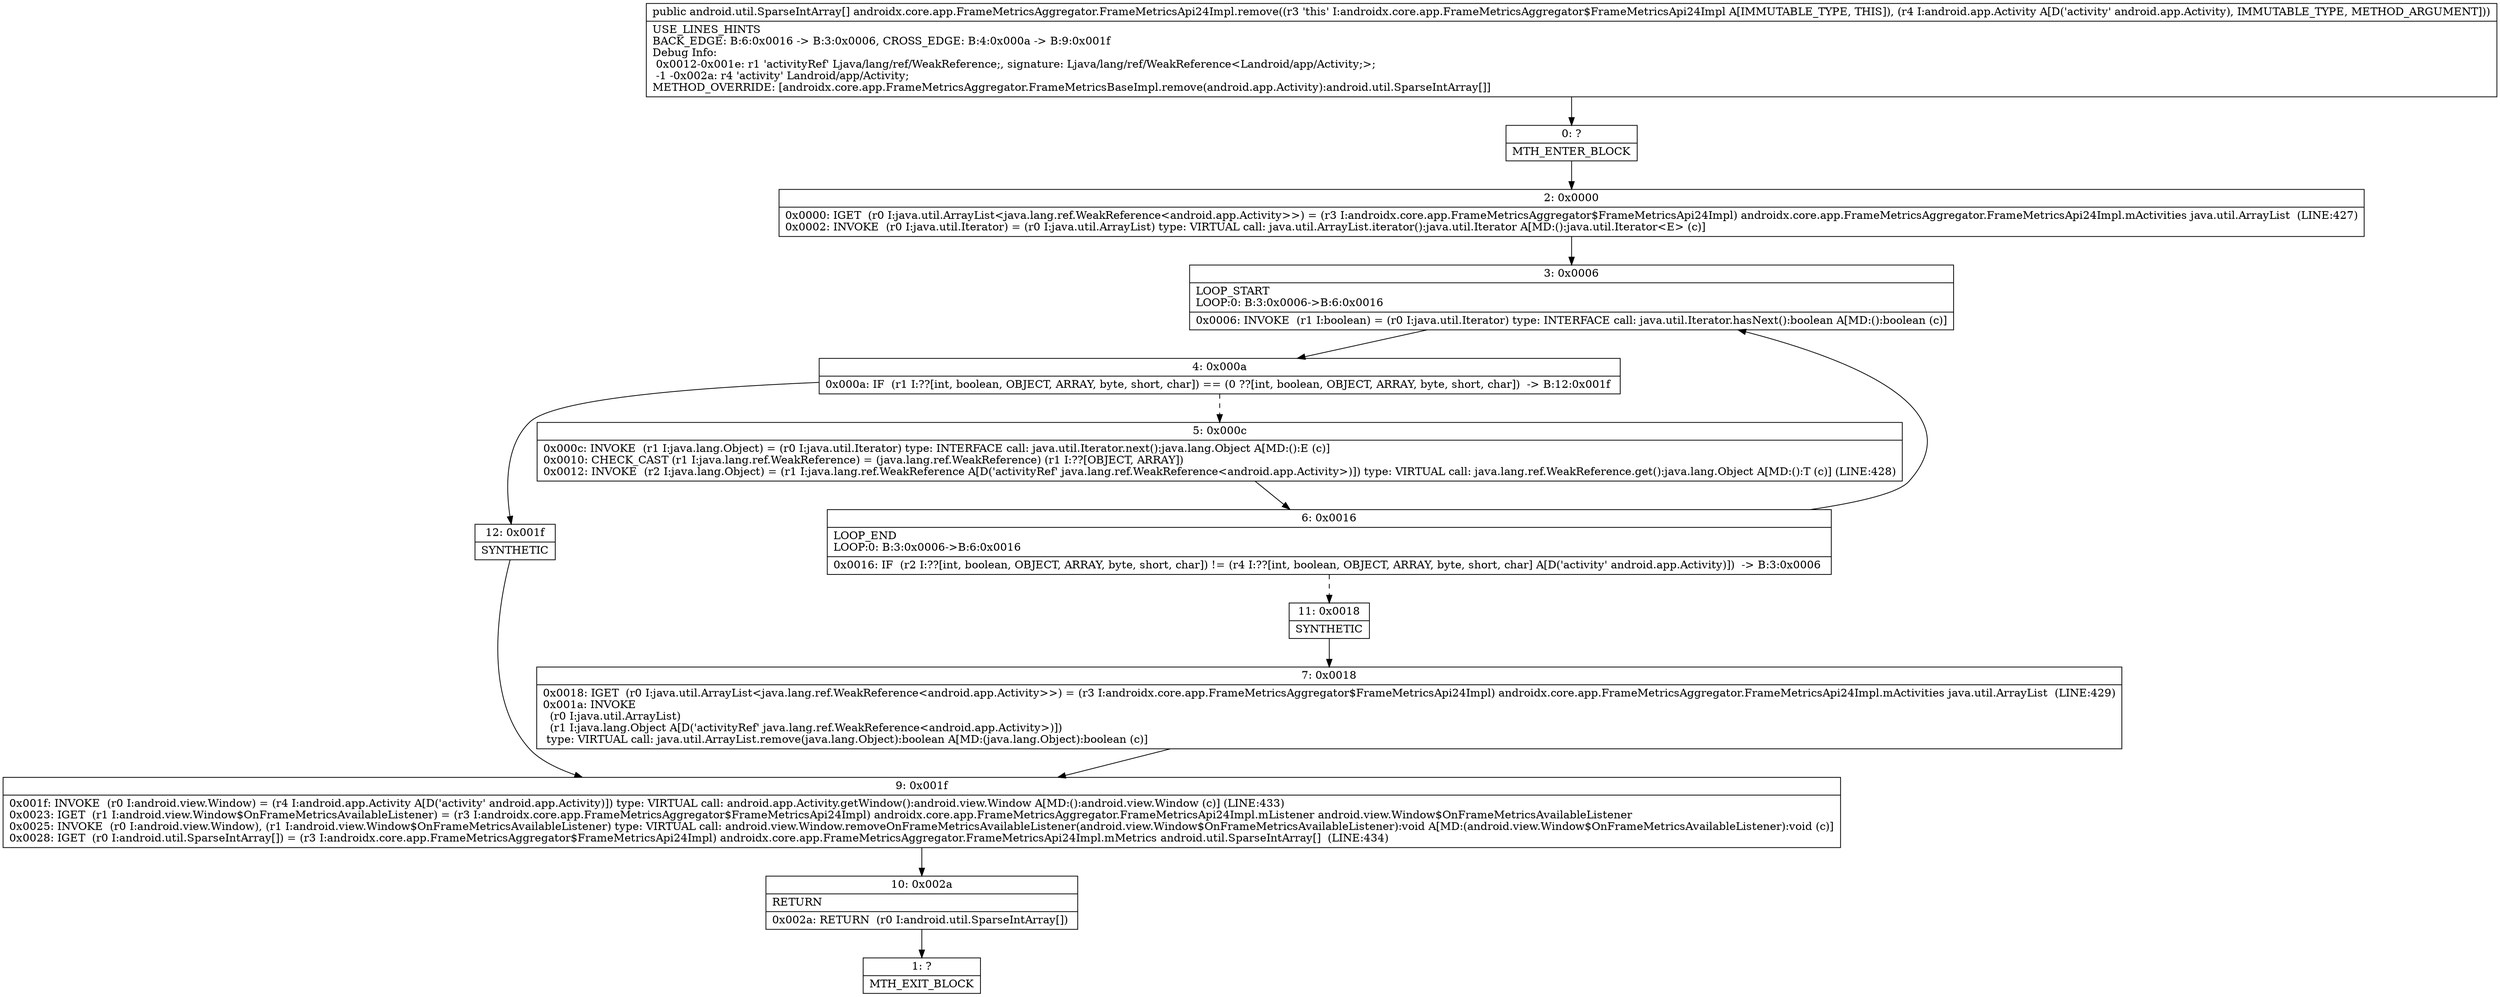 digraph "CFG forandroidx.core.app.FrameMetricsAggregator.FrameMetricsApi24Impl.remove(Landroid\/app\/Activity;)[Landroid\/util\/SparseIntArray;" {
Node_0 [shape=record,label="{0\:\ ?|MTH_ENTER_BLOCK\l}"];
Node_2 [shape=record,label="{2\:\ 0x0000|0x0000: IGET  (r0 I:java.util.ArrayList\<java.lang.ref.WeakReference\<android.app.Activity\>\>) = (r3 I:androidx.core.app.FrameMetricsAggregator$FrameMetricsApi24Impl) androidx.core.app.FrameMetricsAggregator.FrameMetricsApi24Impl.mActivities java.util.ArrayList  (LINE:427)\l0x0002: INVOKE  (r0 I:java.util.Iterator) = (r0 I:java.util.ArrayList) type: VIRTUAL call: java.util.ArrayList.iterator():java.util.Iterator A[MD:():java.util.Iterator\<E\> (c)]\l}"];
Node_3 [shape=record,label="{3\:\ 0x0006|LOOP_START\lLOOP:0: B:3:0x0006\-\>B:6:0x0016\l|0x0006: INVOKE  (r1 I:boolean) = (r0 I:java.util.Iterator) type: INTERFACE call: java.util.Iterator.hasNext():boolean A[MD:():boolean (c)]\l}"];
Node_4 [shape=record,label="{4\:\ 0x000a|0x000a: IF  (r1 I:??[int, boolean, OBJECT, ARRAY, byte, short, char]) == (0 ??[int, boolean, OBJECT, ARRAY, byte, short, char])  \-\> B:12:0x001f \l}"];
Node_5 [shape=record,label="{5\:\ 0x000c|0x000c: INVOKE  (r1 I:java.lang.Object) = (r0 I:java.util.Iterator) type: INTERFACE call: java.util.Iterator.next():java.lang.Object A[MD:():E (c)]\l0x0010: CHECK_CAST (r1 I:java.lang.ref.WeakReference) = (java.lang.ref.WeakReference) (r1 I:??[OBJECT, ARRAY]) \l0x0012: INVOKE  (r2 I:java.lang.Object) = (r1 I:java.lang.ref.WeakReference A[D('activityRef' java.lang.ref.WeakReference\<android.app.Activity\>)]) type: VIRTUAL call: java.lang.ref.WeakReference.get():java.lang.Object A[MD:():T (c)] (LINE:428)\l}"];
Node_6 [shape=record,label="{6\:\ 0x0016|LOOP_END\lLOOP:0: B:3:0x0006\-\>B:6:0x0016\l|0x0016: IF  (r2 I:??[int, boolean, OBJECT, ARRAY, byte, short, char]) != (r4 I:??[int, boolean, OBJECT, ARRAY, byte, short, char] A[D('activity' android.app.Activity)])  \-\> B:3:0x0006 \l}"];
Node_11 [shape=record,label="{11\:\ 0x0018|SYNTHETIC\l}"];
Node_7 [shape=record,label="{7\:\ 0x0018|0x0018: IGET  (r0 I:java.util.ArrayList\<java.lang.ref.WeakReference\<android.app.Activity\>\>) = (r3 I:androidx.core.app.FrameMetricsAggregator$FrameMetricsApi24Impl) androidx.core.app.FrameMetricsAggregator.FrameMetricsApi24Impl.mActivities java.util.ArrayList  (LINE:429)\l0x001a: INVOKE  \l  (r0 I:java.util.ArrayList)\l  (r1 I:java.lang.Object A[D('activityRef' java.lang.ref.WeakReference\<android.app.Activity\>)])\l type: VIRTUAL call: java.util.ArrayList.remove(java.lang.Object):boolean A[MD:(java.lang.Object):boolean (c)]\l}"];
Node_9 [shape=record,label="{9\:\ 0x001f|0x001f: INVOKE  (r0 I:android.view.Window) = (r4 I:android.app.Activity A[D('activity' android.app.Activity)]) type: VIRTUAL call: android.app.Activity.getWindow():android.view.Window A[MD:():android.view.Window (c)] (LINE:433)\l0x0023: IGET  (r1 I:android.view.Window$OnFrameMetricsAvailableListener) = (r3 I:androidx.core.app.FrameMetricsAggregator$FrameMetricsApi24Impl) androidx.core.app.FrameMetricsAggregator.FrameMetricsApi24Impl.mListener android.view.Window$OnFrameMetricsAvailableListener \l0x0025: INVOKE  (r0 I:android.view.Window), (r1 I:android.view.Window$OnFrameMetricsAvailableListener) type: VIRTUAL call: android.view.Window.removeOnFrameMetricsAvailableListener(android.view.Window$OnFrameMetricsAvailableListener):void A[MD:(android.view.Window$OnFrameMetricsAvailableListener):void (c)]\l0x0028: IGET  (r0 I:android.util.SparseIntArray[]) = (r3 I:androidx.core.app.FrameMetricsAggregator$FrameMetricsApi24Impl) androidx.core.app.FrameMetricsAggregator.FrameMetricsApi24Impl.mMetrics android.util.SparseIntArray[]  (LINE:434)\l}"];
Node_10 [shape=record,label="{10\:\ 0x002a|RETURN\l|0x002a: RETURN  (r0 I:android.util.SparseIntArray[]) \l}"];
Node_1 [shape=record,label="{1\:\ ?|MTH_EXIT_BLOCK\l}"];
Node_12 [shape=record,label="{12\:\ 0x001f|SYNTHETIC\l}"];
MethodNode[shape=record,label="{public android.util.SparseIntArray[] androidx.core.app.FrameMetricsAggregator.FrameMetricsApi24Impl.remove((r3 'this' I:androidx.core.app.FrameMetricsAggregator$FrameMetricsApi24Impl A[IMMUTABLE_TYPE, THIS]), (r4 I:android.app.Activity A[D('activity' android.app.Activity), IMMUTABLE_TYPE, METHOD_ARGUMENT]))  | USE_LINES_HINTS\lBACK_EDGE: B:6:0x0016 \-\> B:3:0x0006, CROSS_EDGE: B:4:0x000a \-\> B:9:0x001f\lDebug Info:\l  0x0012\-0x001e: r1 'activityRef' Ljava\/lang\/ref\/WeakReference;, signature: Ljava\/lang\/ref\/WeakReference\<Landroid\/app\/Activity;\>;\l  \-1 \-0x002a: r4 'activity' Landroid\/app\/Activity;\lMETHOD_OVERRIDE: [androidx.core.app.FrameMetricsAggregator.FrameMetricsBaseImpl.remove(android.app.Activity):android.util.SparseIntArray[]]\l}"];
MethodNode -> Node_0;Node_0 -> Node_2;
Node_2 -> Node_3;
Node_3 -> Node_4;
Node_4 -> Node_5[style=dashed];
Node_4 -> Node_12;
Node_5 -> Node_6;
Node_6 -> Node_3;
Node_6 -> Node_11[style=dashed];
Node_11 -> Node_7;
Node_7 -> Node_9;
Node_9 -> Node_10;
Node_10 -> Node_1;
Node_12 -> Node_9;
}

